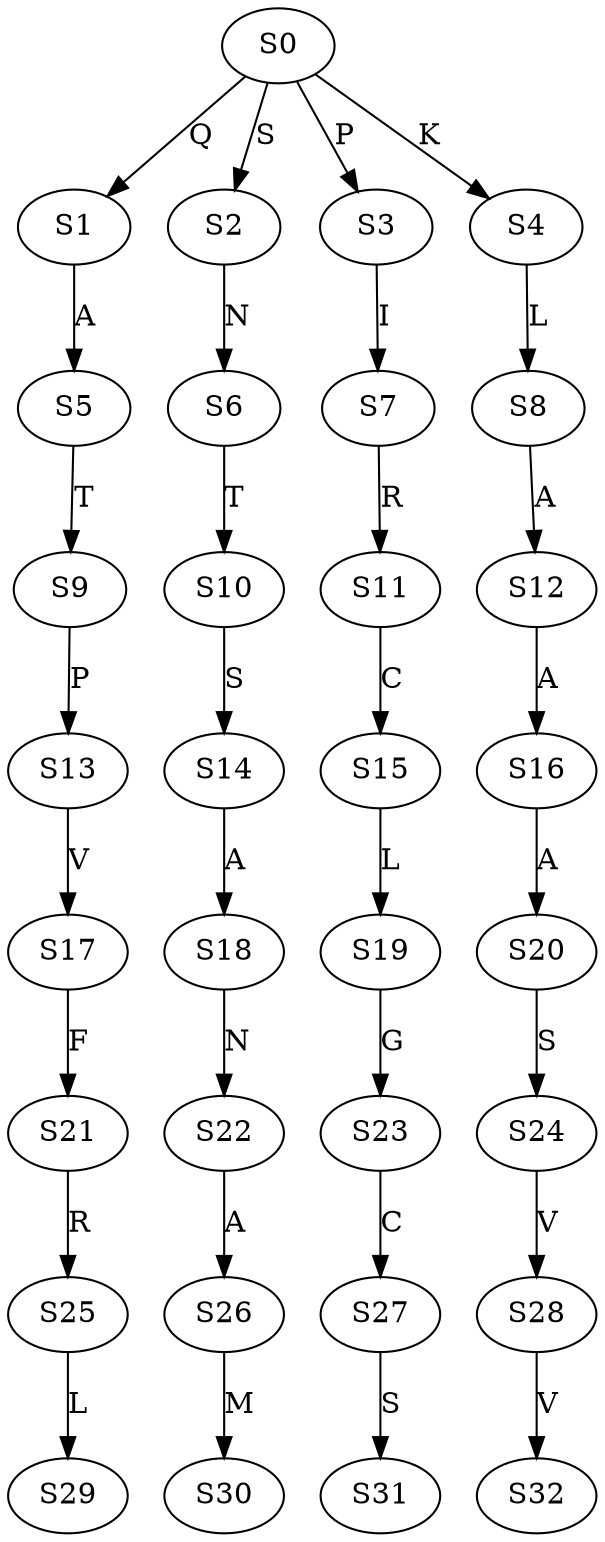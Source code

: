 strict digraph  {
	S0 -> S1 [ label = Q ];
	S0 -> S2 [ label = S ];
	S0 -> S3 [ label = P ];
	S0 -> S4 [ label = K ];
	S1 -> S5 [ label = A ];
	S2 -> S6 [ label = N ];
	S3 -> S7 [ label = I ];
	S4 -> S8 [ label = L ];
	S5 -> S9 [ label = T ];
	S6 -> S10 [ label = T ];
	S7 -> S11 [ label = R ];
	S8 -> S12 [ label = A ];
	S9 -> S13 [ label = P ];
	S10 -> S14 [ label = S ];
	S11 -> S15 [ label = C ];
	S12 -> S16 [ label = A ];
	S13 -> S17 [ label = V ];
	S14 -> S18 [ label = A ];
	S15 -> S19 [ label = L ];
	S16 -> S20 [ label = A ];
	S17 -> S21 [ label = F ];
	S18 -> S22 [ label = N ];
	S19 -> S23 [ label = G ];
	S20 -> S24 [ label = S ];
	S21 -> S25 [ label = R ];
	S22 -> S26 [ label = A ];
	S23 -> S27 [ label = C ];
	S24 -> S28 [ label = V ];
	S25 -> S29 [ label = L ];
	S26 -> S30 [ label = M ];
	S27 -> S31 [ label = S ];
	S28 -> S32 [ label = V ];
}
